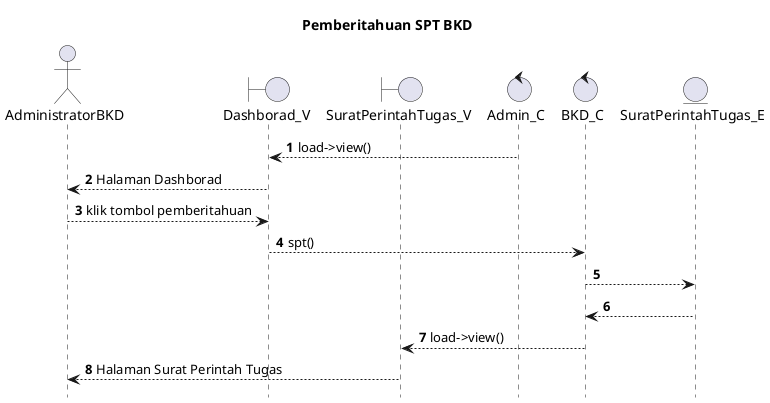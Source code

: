@startuml

autonumber
hide footbox
title Pemberitahuan SPT BKD

Actor AdministratorBKD
boundary Dashborad_V
boundary SuratPerintahTugas_V
control Admin_C
control BKD_C
Entity SuratPerintahTugas_E

Admin_C --> Dashborad_V: load->view()
Dashborad_V --> AdministratorBKD: Halaman Dashborad
AdministratorBKD --> Dashborad_V: klik tombol pemberitahuan
Dashborad_V --> BKD_C: spt()
BKD_C --> SuratPerintahTugas_E:
    
    SuratPerintahTugas_E --> BKD_C:
    BKD_C --> SuratPerintahTugas_V: load->view()
    SuratPerintahTugas_V --> AdministratorBKD: Halaman Surat Perintah Tugas

@enduml
